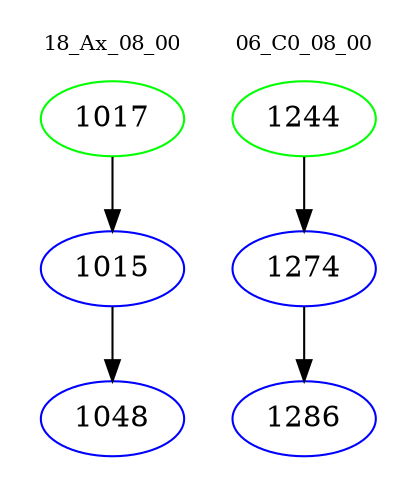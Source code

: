 digraph{
subgraph cluster_0 {
color = white
label = "18_Ax_08_00";
fontsize=10;
T0_1017 [label="1017", color="green"]
T0_1017 -> T0_1015 [color="black"]
T0_1015 [label="1015", color="blue"]
T0_1015 -> T0_1048 [color="black"]
T0_1048 [label="1048", color="blue"]
}
subgraph cluster_1 {
color = white
label = "06_C0_08_00";
fontsize=10;
T1_1244 [label="1244", color="green"]
T1_1244 -> T1_1274 [color="black"]
T1_1274 [label="1274", color="blue"]
T1_1274 -> T1_1286 [color="black"]
T1_1286 [label="1286", color="blue"]
}
}
